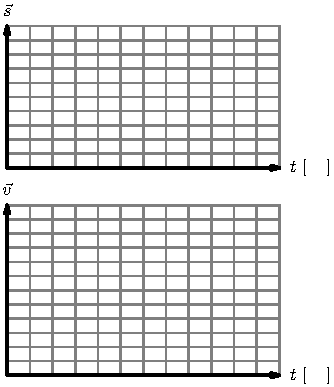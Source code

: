 // Asymptote code for kinematic_stack_pos_vel_grid_wide.asy
import graph;

pen axis_p = linewidth(1.4)+black+fontsize(9);
pen grid_p = linewidth(0.8)+gray(0.5);
pen ticklabel_p = fontsize(.01);
real phi=(1+sqrt(5))/2; // golden ratio
  
axis VZero(bool extend=true) {
  return new void(picture pic, axisT axis) {
    axis.type = 0; // Value
    axis.value = pic.scale.x.T(pic.scale.x.scale.logarithmic ? 1 : 0); // I'm good with Linear 0
    axis.position = 1; // relative position of axis label
    axis.side = left;
    axis.align = 1.5*E;
    axis.extend = extend;
    };
}
axis VZero = VZero();

axis HZero(bool extend=true) {
  return new void(picture pic, axisT axis) {
    axis.type = 0; // Value
    axis.value = pic.scale.y.T(pic.scale.y.scale.logarithmic ? 1 : 0); // I'm good with Linear 0
    axis.position = 1; // relative position of axis label
    axis.side = right;
    axis.align = 2.2*N;
    axis.extend = extend;
    };
}
axis HZero = HZero();

void kingraph(picture pic, Label vL="", real vMin=-6, real vMax=6, Label hL=Label("$t$~[\quad]",embed=Shift, align=5.2*E), real hMin=0, real hMax=12) {
  scale(pic, Linear, Linear);
  xlimits(pic, hMin, hMax);
  ylimits(pic, vMin, vMax);
  real[] hTicks_a = sequence(1, floor(hMax));
  real[] vTicks_a = sequence(floor(vMin), ceil(vMax));
  ticks hTicks = LeftTicks(format=Label(" ", align=E, p=ticklabel_p), Ticks=hTicks_a, extend=true, pTick=grid_p); // The space clears the labels on the ticks.
  ticks vTicks = RightTicks(format=Label(" ", align=W, p=ticklabel_p), Ticks=vTicks_a, extend=true, pTick=grid_p);
  xaxis(pic=pic, L="", axis=BottomTop, p=grid_p, ticks=hTicks);
  yaxis(pic=pic, L="", axis=LeftRight, p=grid_p, ticks=vTicks);
  xaxis(pic=pic, L=hL, axis=VZero(false), p=axis_p, ticks=NoTicks, arrow=Arrow(4), above=true);
  yaxis(pic=pic, L=vL, axis=HZero(false), p=axis_p, ticks=NoTicks, arrow=Arrow(4), above=true);
}

picture pos_pic;
kingraph(pos_pic,  rotate(0)*Label("$\vec{s}$",align=3*N), vMin=0, vMax=10);

picture vel_pic;
kingraph(vel_pic, rotate(0)*Label("$\vec{v}$",align=3*N), vMin=0, vMax=12);

//xequals(pos_pic,3,Dotted);
//xequals(vel_pic,3,Dotted);

// boring code for stacking the graphs.  The only interesting part is the htick/vtick settings, which can be used to change the size of the horizontal and vertical units of the graphs.
void stack(picture pics[]) {
  real margin=0mm;
  real htick = .4cm;
  real vtick = .25cm;
  frame[] frames = new frame[pics.length];
  for(int i=0; i<pics.length; ++i) {
    unitsize(pics[i], htick, vtick);
    frames[i] = pics[i].fit();
    if (i>0) {
      frames[i] = shift(0,min(frames[i-1]).y-max(frames[i]).y-margin)*frames[i];
    }
    add(frames[i]);
  }
}

stack(new picture[] {pos_pic, vel_pic});

